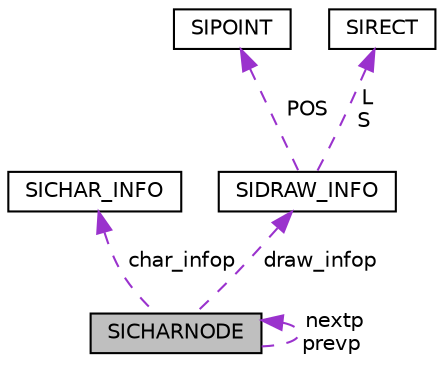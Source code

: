 digraph "SICHARNODE"
{
  edge [fontname="Helvetica",fontsize="10",labelfontname="Helvetica",labelfontsize="10"];
  node [fontname="Helvetica",fontsize="10",shape=record];
  Node1 [label="SICHARNODE",height=0.2,width=0.4,color="black", fillcolor="grey75", style="filled", fontcolor="black"];
  Node2 -> Node1 [dir="back",color="darkorchid3",fontsize="10",style="dashed",label=" char_infop" ,fontname="Helvetica"];
  Node2 [label="SICHAR_INFO",height=0.2,width=0.4,color="black", fillcolor="white", style="filled",URL="$class_s_i_c_h_a_r___i_n_f_o.html"];
  Node1 -> Node1 [dir="back",color="darkorchid3",fontsize="10",style="dashed",label=" nextp\nprevp" ,fontname="Helvetica"];
  Node3 -> Node1 [dir="back",color="darkorchid3",fontsize="10",style="dashed",label=" draw_infop" ,fontname="Helvetica"];
  Node3 [label="SIDRAW_INFO",height=0.2,width=0.4,color="black", fillcolor="white", style="filled",URL="$class_s_i_d_r_a_w___i_n_f_o.html"];
  Node4 -> Node3 [dir="back",color="darkorchid3",fontsize="10",style="dashed",label=" POS" ,fontname="Helvetica"];
  Node4 [label="SIPOINT",height=0.2,width=0.4,color="black", fillcolor="white", style="filled",URL="$struct_s_i_p_o_i_n_t.html"];
  Node5 -> Node3 [dir="back",color="darkorchid3",fontsize="10",style="dashed",label=" L\nS" ,fontname="Helvetica"];
  Node5 [label="SIRECT",height=0.2,width=0.4,color="black", fillcolor="white", style="filled",URL="$struct_s_i_r_e_c_t.html"];
}
